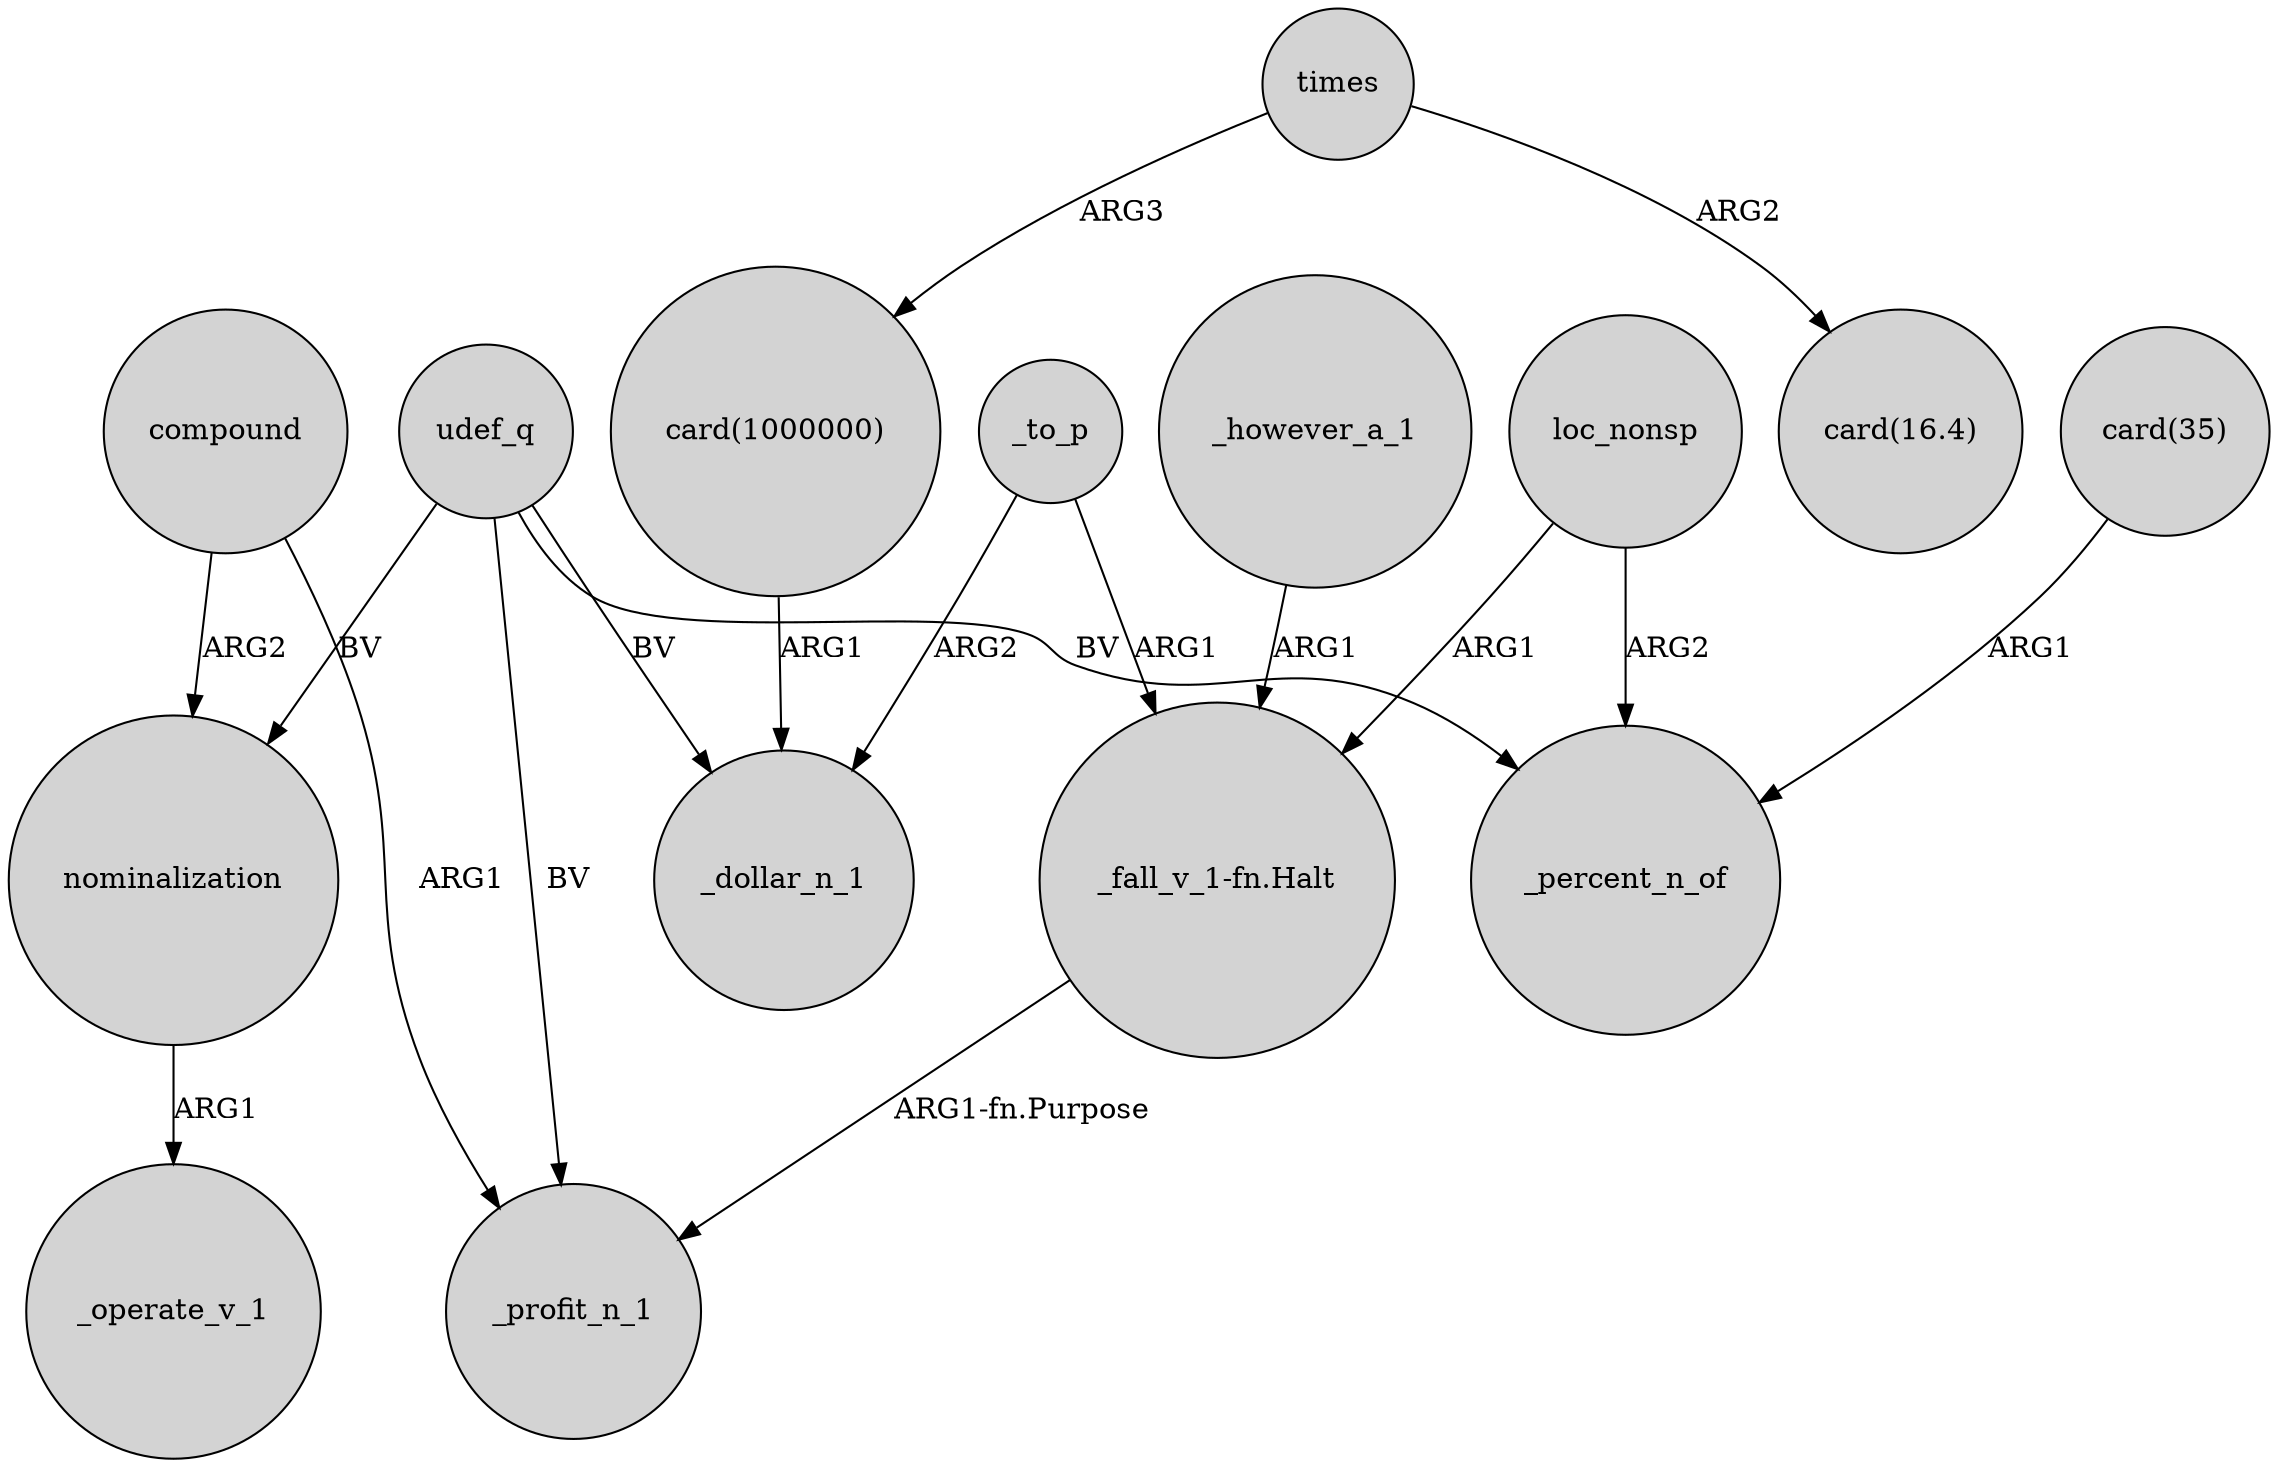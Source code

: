 digraph {
	node [shape=circle style=filled]
	nominalization -> _operate_v_1 [label=ARG1]
	times -> "card(1000000)" [label=ARG3]
	udef_q -> _profit_n_1 [label=BV]
	udef_q -> _percent_n_of [label=BV]
	_to_p -> _dollar_n_1 [label=ARG2]
	"_fall_v_1-fn.Halt" -> _profit_n_1 [label="ARG1-fn.Purpose"]
	compound -> _profit_n_1 [label=ARG1]
	udef_q -> _dollar_n_1 [label=BV]
	times -> "card(16.4)" [label=ARG2]
	"card(1000000)" -> _dollar_n_1 [label=ARG1]
	compound -> nominalization [label=ARG2]
	"card(35)" -> _percent_n_of [label=ARG1]
	_however_a_1 -> "_fall_v_1-fn.Halt" [label=ARG1]
	_to_p -> "_fall_v_1-fn.Halt" [label=ARG1]
	loc_nonsp -> "_fall_v_1-fn.Halt" [label=ARG1]
	udef_q -> nominalization [label=BV]
	loc_nonsp -> _percent_n_of [label=ARG2]
}
